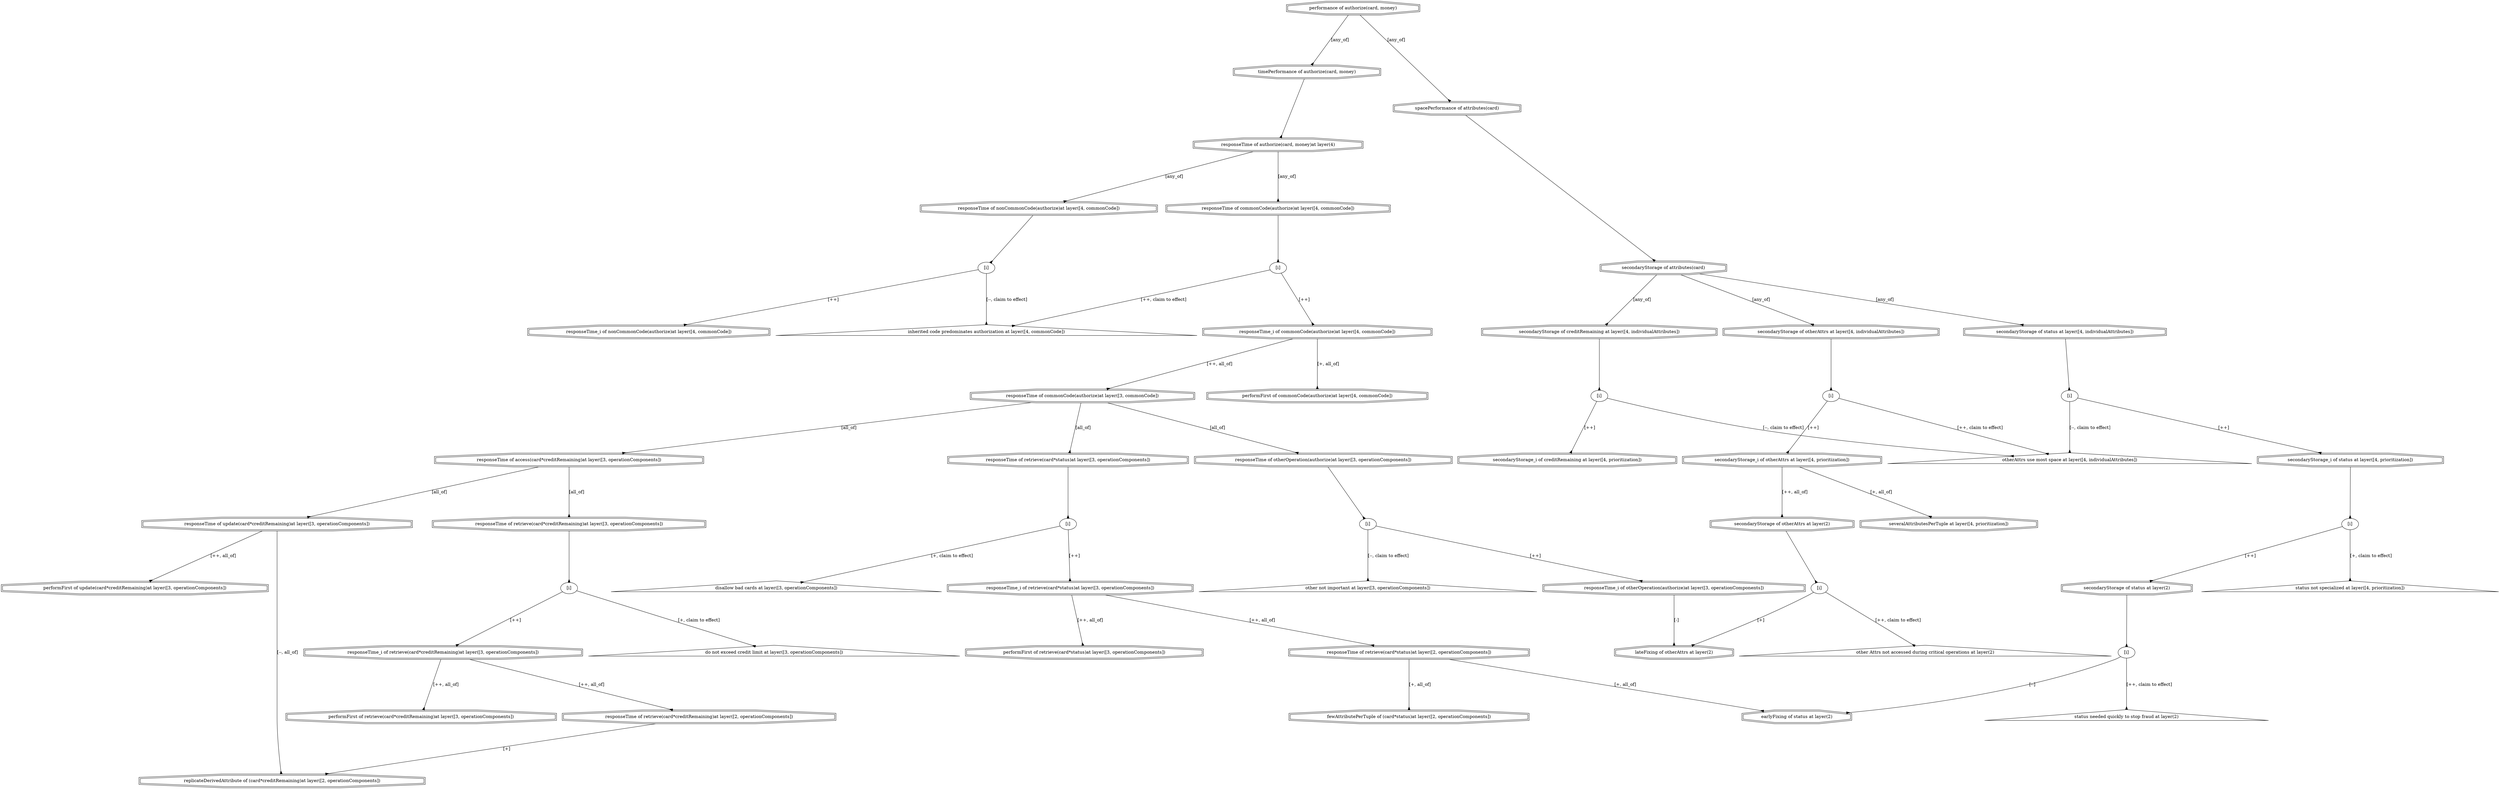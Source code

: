 digraph G { 
 ranksep=2.0; 
subgraph global { 
style=filled; 
 label="global";"performance of authorize(card, money)" [shape=doubleoctagon]; 
"timePerformance of authorize(card, money)" [shape=doubleoctagon]; 
"spacePerformance of attributes(card)" [shape=doubleoctagon]; 
"secondaryStorage of attributes(card)" [shape=doubleoctagon]; 
"responseTime of authorize(card, money)at layer(4)" [shape=doubleoctagon]; 
"responseTime of commonCode(authorize)at layer([4, commonCode])" [shape=doubleoctagon]; 
"responseTime of nonCommonCode(authorize)at layer([4, commonCode])" [shape=doubleoctagon]; 
"responseTime_i of commonCode(authorize)at layer([4, commonCode])" [shape=doubleoctagon]; 
"responseTime_i of nonCommonCode(authorize)at layer([4, commonCode])" [shape=doubleoctagon]; 
"performFirst of commonCode(authorize)at layer([4, commonCode])" [shape=doubleoctagon]; 
"responseTime of commonCode(authorize)at layer([3, commonCode])" [shape=doubleoctagon]; 
"responseTime of retrieve(card*status)at layer([3, operationComponents])" [shape=doubleoctagon]; 
"responseTime of access(card*creditRemaining)at layer([3, operationComponents])" [shape=doubleoctagon]; 
"responseTime of otherOperation(authorize)at layer([3, operationComponents])" [shape=doubleoctagon]; 
"responseTime_i of retrieve(card*status)at layer([3, operationComponents])" [shape=doubleoctagon]; 
"responseTime of retrieve(card*creditRemaining)at layer([3, operationComponents])" [shape=doubleoctagon]; 
"responseTime of update(card*creditRemaining)at layer([3, operationComponents])" [shape=doubleoctagon]; 
"responseTime_i of otherOperation(authorize)at layer([3, operationComponents])" [shape=doubleoctagon]; 
"performFirst of retrieve(card*status)at layer([3, operationComponents])" [shape=doubleoctagon]; 
"responseTime of retrieve(card*status)at layer([2, operationComponents])" [shape=doubleoctagon]; 
"responseTime_i of retrieve(card*creditRemaining)at layer([3, operationComponents])" [shape=doubleoctagon]; 
"performFirst of update(card*creditRemaining)at layer([3, operationComponents])" [shape=doubleoctagon]; 
"replicateDerivedAttribute of (card*creditRemaining)at layer([2, operationComponents])" [shape=doubleoctagon]; 
"performFirst of retrieve(card*creditRemaining)at layer([3, operationComponents])" [shape=doubleoctagon]; 
"responseTime of retrieve(card*creditRemaining)at layer([2, operationComponents])" [shape=doubleoctagon]; 
"fewAttributePerTuple of (card*status)at layer([2, operationComponents])" [shape=doubleoctagon]; 
"secondaryStorage of status at layer([4, individualAttributes])" [shape=doubleoctagon]; 
"secondaryStorage of otherAttrs at layer([4, individualAttributes])" [shape=doubleoctagon]; 
"secondaryStorage of creditRemaining at layer([4, individualAttributes])" [shape=doubleoctagon]; 
"secondaryStorage_i of status at layer([4, prioritization])" [shape=doubleoctagon]; 
"secondaryStorage_i of otherAttrs at layer([4, prioritization])" [shape=doubleoctagon]; 
"secondaryStorage_i of creditRemaining at layer([4, prioritization])" [shape=doubleoctagon]; 
"secondaryStorage of status at layer(2)" [shape=doubleoctagon]; 
"severalAttributesPerTuple at layer([4, prioritization])" [shape=doubleoctagon]; 
"secondaryStorage of otherAttrs at layer(2)" [shape=doubleoctagon]; 
"earlyFixing of status at layer(2)" [shape=doubleoctagon]; 
"lateFixing of otherAttrs at layer(2)" [shape=doubleoctagon]; 
"inherited code predominates authorization at layer([4, commonCode])" [shape=triangle]; 
"disallow bad cards at layer([3, operationComponents])" [shape=triangle]; 
"other not important at layer([3, operationComponents])" [shape=triangle]; 
"do not exceed credit limit at layer([3, operationComponents])" [shape=triangle]; 
"status not specialized at layer([4, prioritization])" [shape=triangle]; 
"otherAttrs use most space at layer([4, individualAttributes])" [shape=triangle]; 
"status needed quickly to stop fraud at layer(2)" [shape=triangle]; 
"other Attrs not accessed during critical operations at layer(2)" [shape=triangle]; 
"responseTime of commonCode(authorize)at layer([4, commonCode])^made by responseTime_i of commonCode(authorize)at layer([4, commonCode])^intermediate" [label="[i]"]; 
"responseTime of nonCommonCode(authorize)at layer([4, commonCode])^made by responseTime_i of nonCommonCode(authorize)at layer([4, commonCode])^intermediate" [label="[i]"]; 
"responseTime of retrieve(card*status)at layer([3, operationComponents])^made by responseTime_i of retrieve(card*status)at layer([3, operationComponents])^intermediate" [label="[i]"]; 
"responseTime of otherOperation(authorize)at layer([3, operationComponents])^made by responseTime_i of otherOperation(authorize)at layer([3, operationComponents])^intermediate" [label="[i]"]; 
"responseTime of retrieve(card*creditRemaining)at layer([3, operationComponents])^made by responseTime_i of retrieve(card*creditRemaining)at layer([3, operationComponents])^intermediate" [label="[i]"]; 
"secondaryStorage of status at layer([4, individualAttributes])^made by secondaryStorage_i of status at layer([4, prioritization])^intermediate" [label="[i]"]; 
"secondaryStorage of otherAttrs at layer([4, individualAttributes])^made by secondaryStorage_i of otherAttrs at layer([4, prioritization])^intermediate" [label="[i]"]; 
"secondaryStorage of creditRemaining at layer([4, individualAttributes])^made by secondaryStorage_i of creditRemaining at layer([4, prioritization])^intermediate" [label="[i]"]; 
"secondaryStorage_i of status at layer([4, prioritization])^made by secondaryStorage of status at layer(2)^intermediate" [label="[i]"]; 
"secondaryStorage of status at layer(2)^unbroken by earlyFixing of status at layer(2)^intermediate" [label="[i]"]; 
"secondaryStorage of otherAttrs at layer(2)^helped by lateFixing of otherAttrs at layer(2)^intermediate" [label="[i]"]; 

} 
"performance of authorize(card, money)" -> "timePerformance of authorize(card, money)" [arrowhead=inv, label="[any_of]"]; 
"performance of authorize(card, money)" -> "spacePerformance of attributes(card)" [arrowhead=inv, label="[any_of]"]; 
"timePerformance of authorize(card, money)" -> "responseTime of authorize(card, money)at layer(4)" [arrowhead=inv]; 
"spacePerformance of attributes(card)" -> "secondaryStorage of attributes(card)" [arrowhead=inv]; 
"responseTime of authorize(card, money)at layer(4)" -> "responseTime of commonCode(authorize)at layer([4, commonCode])" [arrowhead=inv, label="[any_of]"]; 
"responseTime of authorize(card, money)at layer(4)" -> "responseTime of nonCommonCode(authorize)at layer([4, commonCode])" [arrowhead=inv, label="[any_of]"]; 
"responseTime of commonCode(authorize)at layer([4, commonCode])" -> "responseTime of commonCode(authorize)at layer([4, commonCode])^made by responseTime_i of commonCode(authorize)at layer([4, commonCode])^intermediate" [arrowhead=inv]; 
"responseTime of commonCode(authorize)at layer([4, commonCode])^made by responseTime_i of commonCode(authorize)at layer([4, commonCode])^intermediate" -> "responseTime_i of commonCode(authorize)at layer([4, commonCode])" [arrowhead=inv, label="[++]"]; 
"responseTime of commonCode(authorize)at layer([4, commonCode])^made by responseTime_i of commonCode(authorize)at layer([4, commonCode])^intermediate" -> "inherited code predominates authorization at layer([4, commonCode])" [arrowhead=inv, label="[++, claim to effect]"]; 
"responseTime of nonCommonCode(authorize)at layer([4, commonCode])" -> "responseTime of nonCommonCode(authorize)at layer([4, commonCode])^made by responseTime_i of nonCommonCode(authorize)at layer([4, commonCode])^intermediate" [arrowhead=inv]; 
"responseTime of nonCommonCode(authorize)at layer([4, commonCode])^made by responseTime_i of nonCommonCode(authorize)at layer([4, commonCode])^intermediate" -> "responseTime_i of nonCommonCode(authorize)at layer([4, commonCode])" [arrowhead=inv, label="[++]"]; 
"responseTime of nonCommonCode(authorize)at layer([4, commonCode])^made by responseTime_i of nonCommonCode(authorize)at layer([4, commonCode])^intermediate" -> "inherited code predominates authorization at layer([4, commonCode])" [arrowhead=inv, label="[--, claim to effect]"]; 
"responseTime_i of commonCode(authorize)at layer([4, commonCode])" -> "performFirst of commonCode(authorize)at layer([4, commonCode])" [arrowhead=inv, label="[+, all_of]"]; 
"responseTime_i of commonCode(authorize)at layer([4, commonCode])" -> "responseTime of commonCode(authorize)at layer([3, commonCode])" [arrowhead=inv, label="[++, all_of]"]; 
"responseTime of commonCode(authorize)at layer([3, commonCode])" -> "responseTime of retrieve(card*status)at layer([3, operationComponents])" [arrowhead=inv, label="[all_of]"]; 
"responseTime of commonCode(authorize)at layer([3, commonCode])" -> "responseTime of access(card*creditRemaining)at layer([3, operationComponents])" [arrowhead=inv, label="[all_of]"]; 
"responseTime of commonCode(authorize)at layer([3, commonCode])" -> "responseTime of otherOperation(authorize)at layer([3, operationComponents])" [arrowhead=inv, label="[all_of]"]; 
"responseTime of retrieve(card*status)at layer([3, operationComponents])" -> "responseTime of retrieve(card*status)at layer([3, operationComponents])^made by responseTime_i of retrieve(card*status)at layer([3, operationComponents])^intermediate" [arrowhead=inv]; 
"responseTime of retrieve(card*status)at layer([3, operationComponents])^made by responseTime_i of retrieve(card*status)at layer([3, operationComponents])^intermediate" -> "responseTime_i of retrieve(card*status)at layer([3, operationComponents])" [arrowhead=inv, label="[++]"]; 
"responseTime of retrieve(card*status)at layer([3, operationComponents])^made by responseTime_i of retrieve(card*status)at layer([3, operationComponents])^intermediate" -> "disallow bad cards at layer([3, operationComponents])" [arrowhead=inv, label="[+, claim to effect]"]; 
"responseTime of access(card*creditRemaining)at layer([3, operationComponents])" -> "responseTime of retrieve(card*creditRemaining)at layer([3, operationComponents])" [arrowhead=inv, label="[all_of]"]; 
"responseTime of access(card*creditRemaining)at layer([3, operationComponents])" -> "responseTime of update(card*creditRemaining)at layer([3, operationComponents])" [arrowhead=inv, label="[all_of]"]; 
"responseTime of otherOperation(authorize)at layer([3, operationComponents])" -> "responseTime of otherOperation(authorize)at layer([3, operationComponents])^made by responseTime_i of otherOperation(authorize)at layer([3, operationComponents])^intermediate" [arrowhead=inv]; 
"responseTime of otherOperation(authorize)at layer([3, operationComponents])^made by responseTime_i of otherOperation(authorize)at layer([3, operationComponents])^intermediate" -> "responseTime_i of otherOperation(authorize)at layer([3, operationComponents])" [arrowhead=inv, label="[++]"]; 
"responseTime of otherOperation(authorize)at layer([3, operationComponents])^made by responseTime_i of otherOperation(authorize)at layer([3, operationComponents])^intermediate" -> "other not important at layer([3, operationComponents])" [arrowhead=inv, label="[--, claim to effect]"]; 
"responseTime_i of retrieve(card*status)at layer([3, operationComponents])" -> "performFirst of retrieve(card*status)at layer([3, operationComponents])" [arrowhead=inv, label="[++, all_of]"]; 
"responseTime_i of retrieve(card*status)at layer([3, operationComponents])" -> "responseTime of retrieve(card*status)at layer([2, operationComponents])" [arrowhead=inv, label="[++, all_of]"]; 
"responseTime of retrieve(card*creditRemaining)at layer([3, operationComponents])" -> "responseTime of retrieve(card*creditRemaining)at layer([3, operationComponents])^made by responseTime_i of retrieve(card*creditRemaining)at layer([3, operationComponents])^intermediate" [arrowhead=inv]; 
"responseTime of retrieve(card*creditRemaining)at layer([3, operationComponents])^made by responseTime_i of retrieve(card*creditRemaining)at layer([3, operationComponents])^intermediate" -> "responseTime_i of retrieve(card*creditRemaining)at layer([3, operationComponents])" [arrowhead=inv, label="[++]"]; 
"responseTime of retrieve(card*creditRemaining)at layer([3, operationComponents])^made by responseTime_i of retrieve(card*creditRemaining)at layer([3, operationComponents])^intermediate" -> "do not exceed credit limit at layer([3, operationComponents])" [arrowhead=inv, label="[+, claim to effect]"]; 
"responseTime_i of retrieve(card*creditRemaining)at layer([3, operationComponents])" -> "responseTime of retrieve(card*creditRemaining)at layer([2, operationComponents])" [arrowhead=inv, label="[++, all_of]"]; 
"responseTime_i of retrieve(card*creditRemaining)at layer([3, operationComponents])" -> "performFirst of retrieve(card*creditRemaining)at layer([3, operationComponents])" [arrowhead=inv, label="[++, all_of]"]; 
"responseTime of update(card*creditRemaining)at layer([3, operationComponents])" -> "performFirst of update(card*creditRemaining)at layer([3, operationComponents])" [arrowhead=inv, label="[++, all_of]"]; 
"responseTime of update(card*creditRemaining)at layer([3, operationComponents])" -> "replicateDerivedAttribute of (card*creditRemaining)at layer([2, operationComponents])" [arrowhead=inv, label="[--, all_of]"]; 
"responseTime of retrieve(card*status)at layer([2, operationComponents])" -> "fewAttributePerTuple of (card*status)at layer([2, operationComponents])" [arrowhead=inv, label="[+, all_of]"]; 
"responseTime of retrieve(card*status)at layer([2, operationComponents])" -> "earlyFixing of status at layer(2)" [arrowhead=inv, label="[+, all_of]"]; 
"responseTime of retrieve(card*creditRemaining)at layer([2, operationComponents])" -> "replicateDerivedAttribute of (card*creditRemaining)at layer([2, operationComponents])" [arrowhead=inv, label="[+]"]; 
"secondaryStorage of attributes(card)" -> "secondaryStorage of status at layer([4, individualAttributes])" [arrowhead=inv, label="[any_of]"]; 
"secondaryStorage of attributes(card)" -> "secondaryStorage of otherAttrs at layer([4, individualAttributes])" [arrowhead=inv, label="[any_of]"]; 
"secondaryStorage of attributes(card)" -> "secondaryStorage of creditRemaining at layer([4, individualAttributes])" [arrowhead=inv, label="[any_of]"]; 
"secondaryStorage of status at layer([4, individualAttributes])" -> "secondaryStorage of status at layer([4, individualAttributes])^made by secondaryStorage_i of status at layer([4, prioritization])^intermediate" [arrowhead=inv]; 
"secondaryStorage of status at layer([4, individualAttributes])^made by secondaryStorage_i of status at layer([4, prioritization])^intermediate" -> "secondaryStorage_i of status at layer([4, prioritization])" [arrowhead=inv, label="[++]"]; 
"secondaryStorage of status at layer([4, individualAttributes])^made by secondaryStorage_i of status at layer([4, prioritization])^intermediate" -> "otherAttrs use most space at layer([4, individualAttributes])" [arrowhead=inv, label="[--, claim to effect]"]; 
"secondaryStorage of otherAttrs at layer([4, individualAttributes])" -> "secondaryStorage of otherAttrs at layer([4, individualAttributes])^made by secondaryStorage_i of otherAttrs at layer([4, prioritization])^intermediate" [arrowhead=inv]; 
"secondaryStorage of otherAttrs at layer([4, individualAttributes])^made by secondaryStorage_i of otherAttrs at layer([4, prioritization])^intermediate" -> "secondaryStorage_i of otherAttrs at layer([4, prioritization])" [arrowhead=inv, label="[++]"]; 
"secondaryStorage of otherAttrs at layer([4, individualAttributes])^made by secondaryStorage_i of otherAttrs at layer([4, prioritization])^intermediate" -> "otherAttrs use most space at layer([4, individualAttributes])" [arrowhead=inv, label="[++, claim to effect]"]; 
"secondaryStorage of creditRemaining at layer([4, individualAttributes])" -> "secondaryStorage of creditRemaining at layer([4, individualAttributes])^made by secondaryStorage_i of creditRemaining at layer([4, prioritization])^intermediate" [arrowhead=inv]; 
"secondaryStorage of creditRemaining at layer([4, individualAttributes])^made by secondaryStorage_i of creditRemaining at layer([4, prioritization])^intermediate" -> "secondaryStorage_i of creditRemaining at layer([4, prioritization])" [arrowhead=inv, label="[++]"]; 
"secondaryStorage of creditRemaining at layer([4, individualAttributes])^made by secondaryStorage_i of creditRemaining at layer([4, prioritization])^intermediate" -> "otherAttrs use most space at layer([4, individualAttributes])" [arrowhead=inv, label="[--, claim to effect]"]; 
"secondaryStorage_i of status at layer([4, prioritization])" -> "secondaryStorage_i of status at layer([4, prioritization])^made by secondaryStorage of status at layer(2)^intermediate" [arrowhead=inv]; 
"secondaryStorage_i of status at layer([4, prioritization])^made by secondaryStorage of status at layer(2)^intermediate" -> "secondaryStorage of status at layer(2)" [arrowhead=inv, label="[++]"]; 
"secondaryStorage_i of status at layer([4, prioritization])^made by secondaryStorage of status at layer(2)^intermediate" -> "status not specialized at layer([4, prioritization])" [arrowhead=inv, label="[+, claim to effect]"]; 
"secondaryStorage_i of otherAttrs at layer([4, prioritization])" -> "secondaryStorage of otherAttrs at layer(2)" [arrowhead=inv, label="[++, all_of]"]; 
"secondaryStorage_i of otherAttrs at layer([4, prioritization])" -> "severalAttributesPerTuple at layer([4, prioritization])" [arrowhead=inv, label="[+, all_of]"]; 
"secondaryStorage of status at layer(2)" -> "secondaryStorage of status at layer(2)^unbroken by earlyFixing of status at layer(2)^intermediate" [arrowhead=inv]; 
"secondaryStorage of status at layer(2)^unbroken by earlyFixing of status at layer(2)^intermediate" -> "earlyFixing of status at layer(2)" [arrowhead=inv, label="[--]"]; 
"secondaryStorage of status at layer(2)^unbroken by earlyFixing of status at layer(2)^intermediate" -> "status needed quickly to stop fraud at layer(2)" [arrowhead=inv, label="[++, claim to effect]"]; 
"secondaryStorage of otherAttrs at layer(2)" -> "secondaryStorage of otherAttrs at layer(2)^helped by lateFixing of otherAttrs at layer(2)^intermediate" [arrowhead=inv]; 
"secondaryStorage of otherAttrs at layer(2)^helped by lateFixing of otherAttrs at layer(2)^intermediate" -> "lateFixing of otherAttrs at layer(2)" [arrowhead=inv, label="[+]"]; 
"secondaryStorage of otherAttrs at layer(2)^helped by lateFixing of otherAttrs at layer(2)^intermediate" -> "other Attrs not accessed during critical operations at layer(2)" [arrowhead=inv, label="[++, claim to effect]"]; 
"responseTime_i of otherOperation(authorize)at layer([3, operationComponents])" -> "lateFixing of otherAttrs at layer(2)" [arrowhead=inv, label="[-]"]; 
} 

